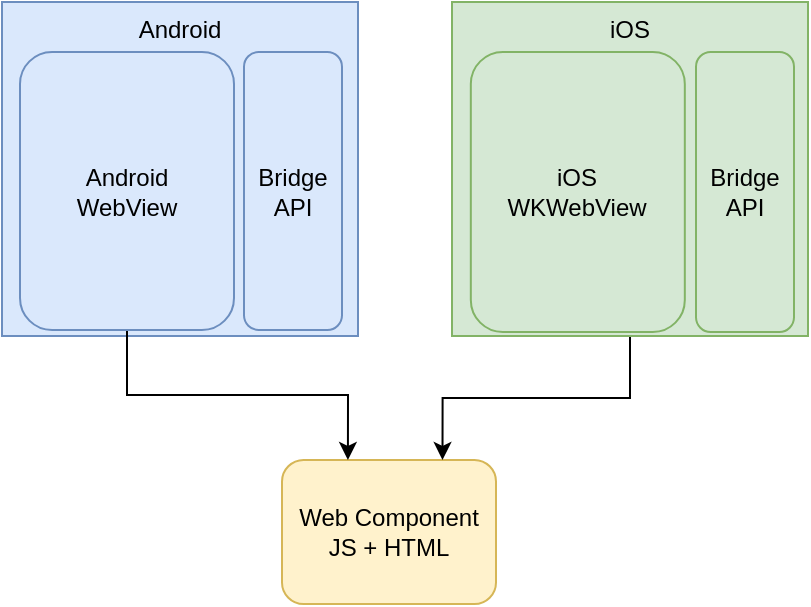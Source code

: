 <mxfile version="24.5.5" type="github">
  <diagram name="第 1 页" id="wfZ_rL4CteSdYkBptZCC">
    <mxGraphModel dx="1012" dy="568" grid="0" gridSize="10" guides="1" tooltips="1" connect="1" arrows="1" fold="1" page="1" pageScale="1" pageWidth="827" pageHeight="1169" math="0" shadow="0">
      <root>
        <mxCell id="0" />
        <mxCell id="1" parent="0" />
        <mxCell id="9EwHLKtkXMk9ry1v1o_7-1" value="Android" style="rounded=0;whiteSpace=wrap;html=1;verticalAlign=top;fillColor=#dae8fc;strokeColor=#6c8ebf;" vertex="1" parent="1">
          <mxGeometry x="253" y="46" width="178" height="167" as="geometry" />
        </mxCell>
        <mxCell id="9EwHLKtkXMk9ry1v1o_7-2" value="Web Component&lt;div&gt;JS + HTML&lt;/div&gt;" style="rounded=1;whiteSpace=wrap;html=1;fillColor=#fff2cc;strokeColor=#d6b656;" vertex="1" parent="1">
          <mxGeometry x="393" y="275" width="107" height="72" as="geometry" />
        </mxCell>
        <mxCell id="9EwHLKtkXMk9ry1v1o_7-8" style="edgeStyle=orthogonalEdgeStyle;rounded=0;orthogonalLoop=1;jettySize=auto;html=1;entryX=0.75;entryY=0;entryDx=0;entryDy=0;" edge="1" parent="1" source="9EwHLKtkXMk9ry1v1o_7-3" target="9EwHLKtkXMk9ry1v1o_7-2">
          <mxGeometry relative="1" as="geometry" />
        </mxCell>
        <mxCell id="9EwHLKtkXMk9ry1v1o_7-3" value="iOS" style="rounded=0;whiteSpace=wrap;html=1;verticalAlign=top;fillColor=#d5e8d4;strokeColor=#82b366;" vertex="1" parent="1">
          <mxGeometry x="478" y="46" width="178" height="167" as="geometry" />
        </mxCell>
        <mxCell id="9EwHLKtkXMk9ry1v1o_7-7" style="edgeStyle=orthogonalEdgeStyle;rounded=0;orthogonalLoop=1;jettySize=auto;html=1;exitX=0.5;exitY=1;exitDx=0;exitDy=0;entryX=0.308;entryY=0;entryDx=0;entryDy=0;entryPerimeter=0;" edge="1" parent="1" source="9EwHLKtkXMk9ry1v1o_7-4" target="9EwHLKtkXMk9ry1v1o_7-2">
          <mxGeometry relative="1" as="geometry" />
        </mxCell>
        <mxCell id="9EwHLKtkXMk9ry1v1o_7-4" value="Android&lt;div&gt;WebView&lt;/div&gt;" style="rounded=1;whiteSpace=wrap;html=1;fillColor=#dae8fc;strokeColor=#6c8ebf;" vertex="1" parent="1">
          <mxGeometry x="262" y="71" width="107" height="139" as="geometry" />
        </mxCell>
        <mxCell id="9EwHLKtkXMk9ry1v1o_7-5" value="iOS&lt;div&gt;WKWebView&lt;br&gt;&lt;/div&gt;" style="rounded=1;whiteSpace=wrap;html=1;fillColor=#d5e8d4;strokeColor=#82b366;" vertex="1" parent="1">
          <mxGeometry x="487.41" y="71" width="107" height="140" as="geometry" />
        </mxCell>
        <mxCell id="9EwHLKtkXMk9ry1v1o_7-9" value="Bridge API" style="rounded=1;whiteSpace=wrap;html=1;fillColor=#dae8fc;strokeColor=#6c8ebf;" vertex="1" parent="1">
          <mxGeometry x="374" y="71" width="49" height="139" as="geometry" />
        </mxCell>
        <mxCell id="9EwHLKtkXMk9ry1v1o_7-10" value="Bridge API" style="rounded=1;whiteSpace=wrap;html=1;fillColor=#d5e8d4;strokeColor=#82b366;" vertex="1" parent="1">
          <mxGeometry x="600" y="71" width="49" height="140" as="geometry" />
        </mxCell>
      </root>
    </mxGraphModel>
  </diagram>
</mxfile>
